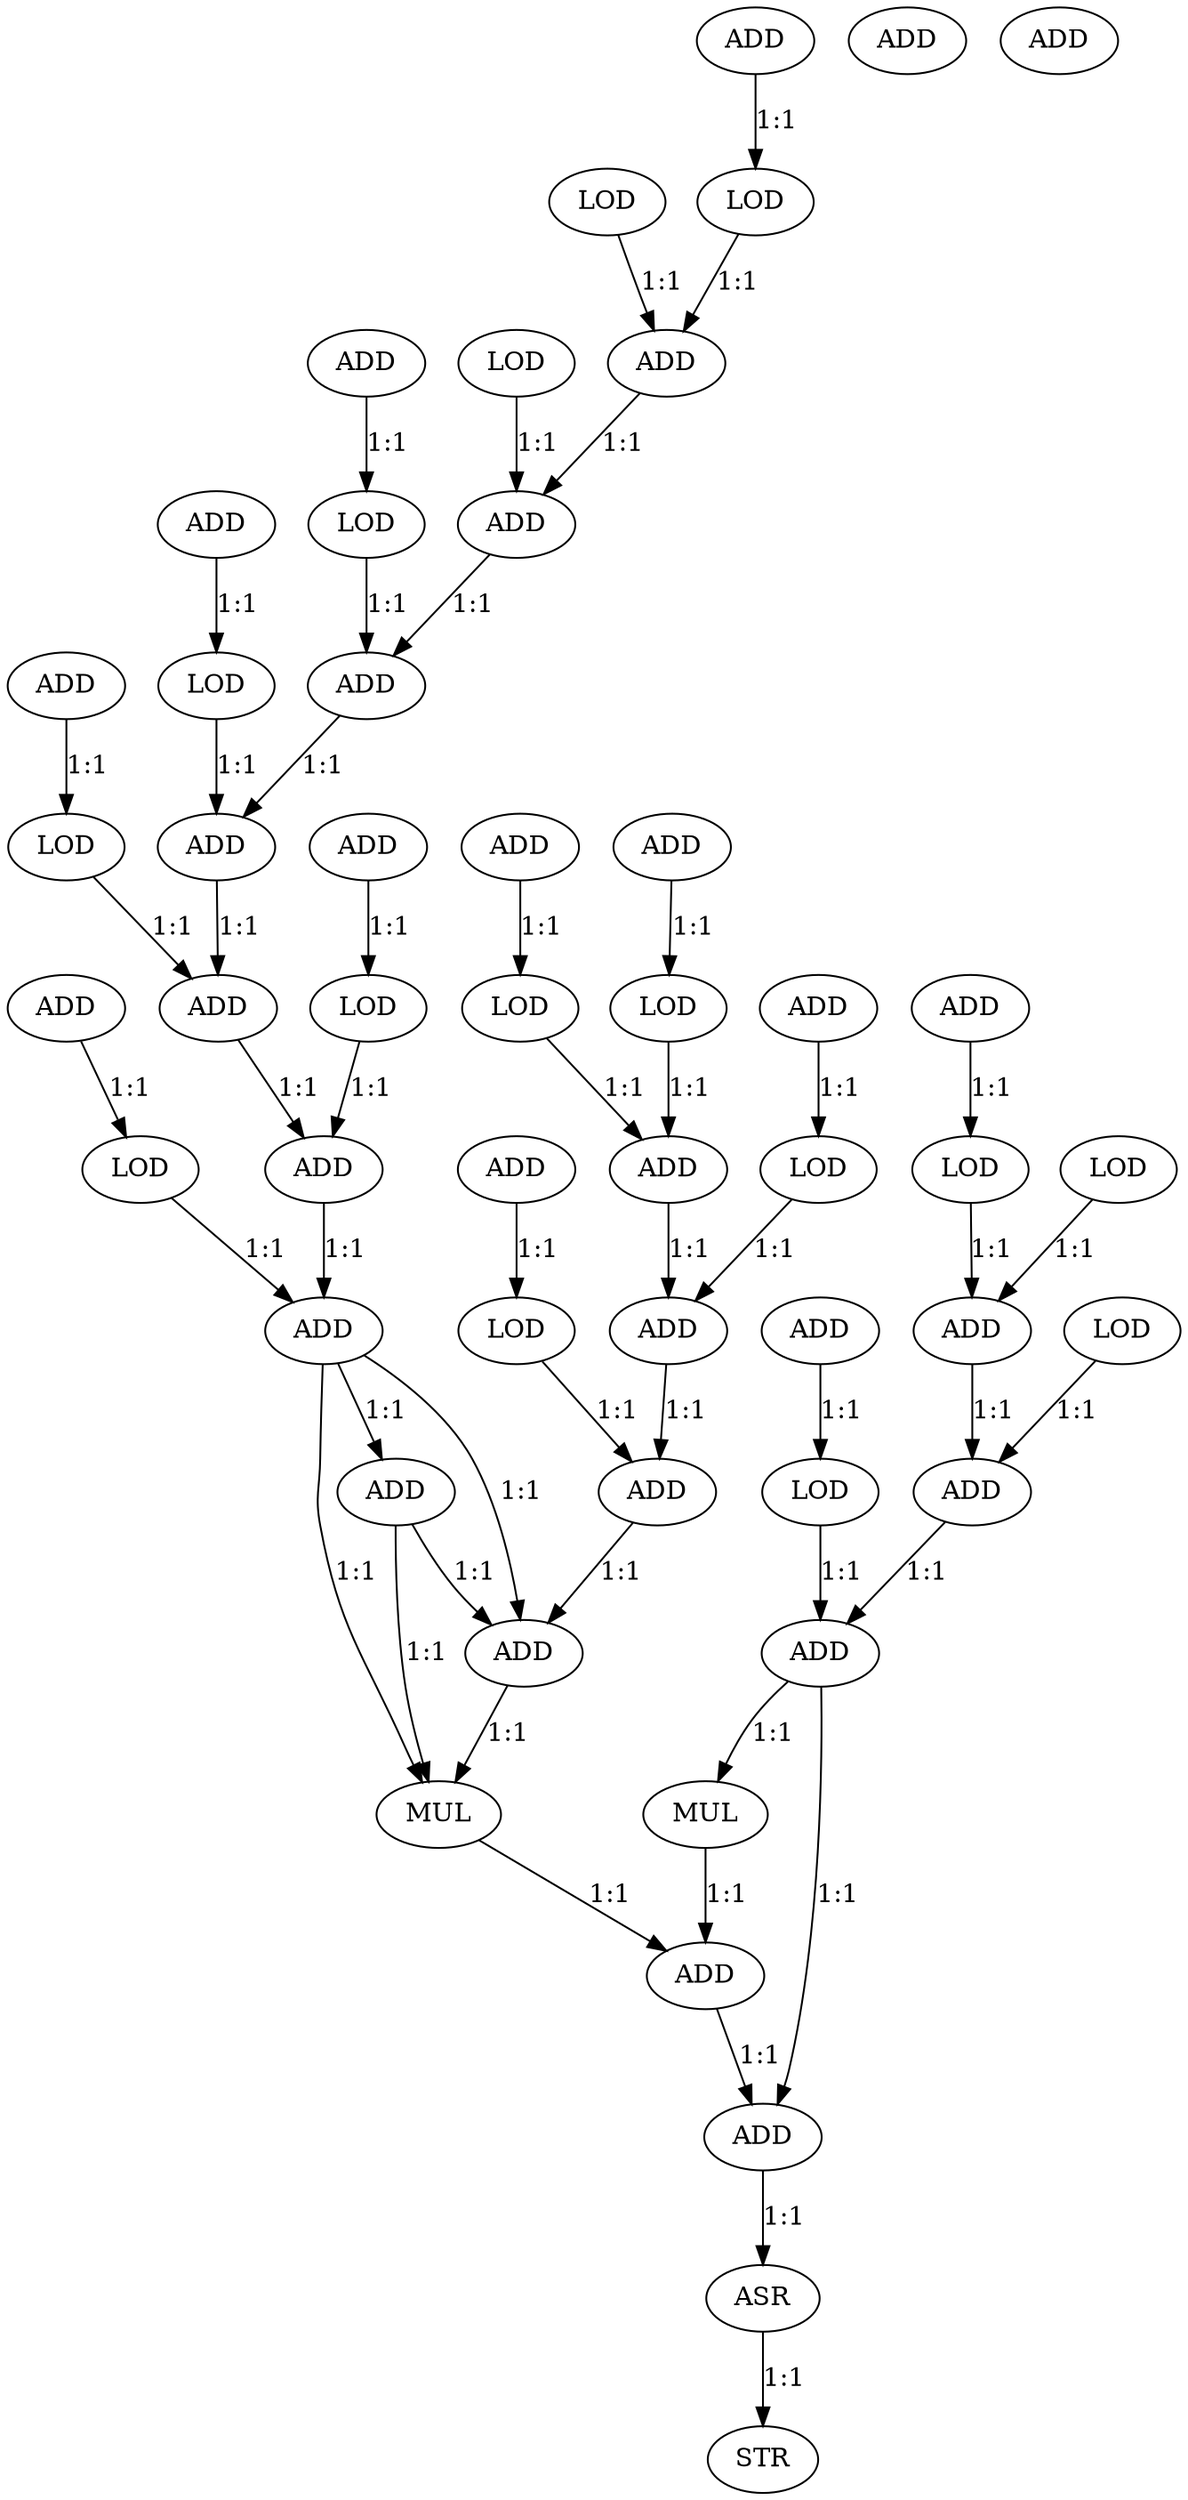 digraph  {
   0 [label="LOD"];
   1 [label="ADD"];
   2 [label="LOD"];
   3 [label="ADD"];
   4 [label="LOD"];
   5 [label="ADD"];
   6 [label="ADD"];
   7 [label="LOD"];
   8 [label="ADD"];
   9 [label="LOD"];
   10 [label="ADD"];
   11 [label="LOD"];
   12 [label="ADD"];
   13 [label="LOD"];
   14 [label="ADD"];
   15 [label="ADD"];
   16 [label="LOD"];
   17 [label="ADD"];
   18 [label="ADD"];
   19 [label="LOD"];
   20 [label="ADD"];
   21 [label="ADD"];
   22 [label="LOD"];
   23 [label="ADD"];
   24 [label="ADD"];
   25 [label="LOD"];
   26 [label="ADD"];
   27 [label="ADD"];
   28 [label="LOD"];
   29 [label="ADD"];
   30 [label="ADD"];
   31 [label="ADD"];
   32 [label="LOD"];
   33 [label="ADD"];
   34 [label="LOD"];
   35 [label="ADD"];
   36 [label="ADD"];
   37 [label="LOD"];
   38 [label="ADD"];
   39 [label="ADD"];
   40 [label="LOD"];
   41 [label="ADD"];
   42 [label="ADD"];
   43 [label="MUL"];
   44 [label="MUL"];
   45 [label="ADD"];
   46 [label="ADD"];
   47 [label="ASR"];
   48 [label="STR"];
   49 [label="ADD"];
   50 [label="ADD"];
   0->3 [label="1:1"];
   1->2 [label="1:1"];
   2->3 [label="1:1"];
   3->5 [label="1:1"];
   4->5 [label="1:1"];
   5->8 [label="1:1"];
   6->7 [label="1:1"];
   7->8 [label="1:1"];
   8->43 [label="1:1"];
   8->46 [label="1:1"];
   9->12 [label="1:1"];
   10->11 [label="1:1"];
   11->12 [label="1:1"];
   12->14 [label="1:1"];
   13->14 [label="1:1"];
   14->17 [label="1:1"];
   15->16 [label="1:1"];
   16->17 [label="1:1"];
   17->20 [label="1:1"];
   18->19 [label="1:1"];
   19->20 [label="1:1"];
   20->23 [label="1:1"];
   21->22 [label="1:1"];
   22->23 [label="1:1"];
   23->26 [label="1:1"];
   24->25 [label="1:1"];
   25->26 [label="1:1"];
   26->29 [label="1:1"];
   27->28 [label="1:1"];
   28->29 [label="1:1"];
   29->30 [label="1:1"];
   29->42 [label="1:1"];
   29->44 [label="1:1"];
   30->42 [label="1:1"];
   30->44 [label="1:1"];
   31->32 [label="1:1"];
   32->35 [label="1:1"];
   33->34 [label="1:1"];
   34->35 [label="1:1"];
   35->38 [label="1:1"];
   36->37 [label="1:1"];
   37->38 [label="1:1"];
   38->41 [label="1:1"];
   39->40 [label="1:1"];
   40->41 [label="1:1"];
   41->42 [label="1:1"];
   42->44 [label="1:1"];
   43->45 [label="1:1"];
   44->45 [label="1:1"];
   45->46 [label="1:1"];
   46->47 [label="1:1"];
   47->48 [label="1:1"];
}
